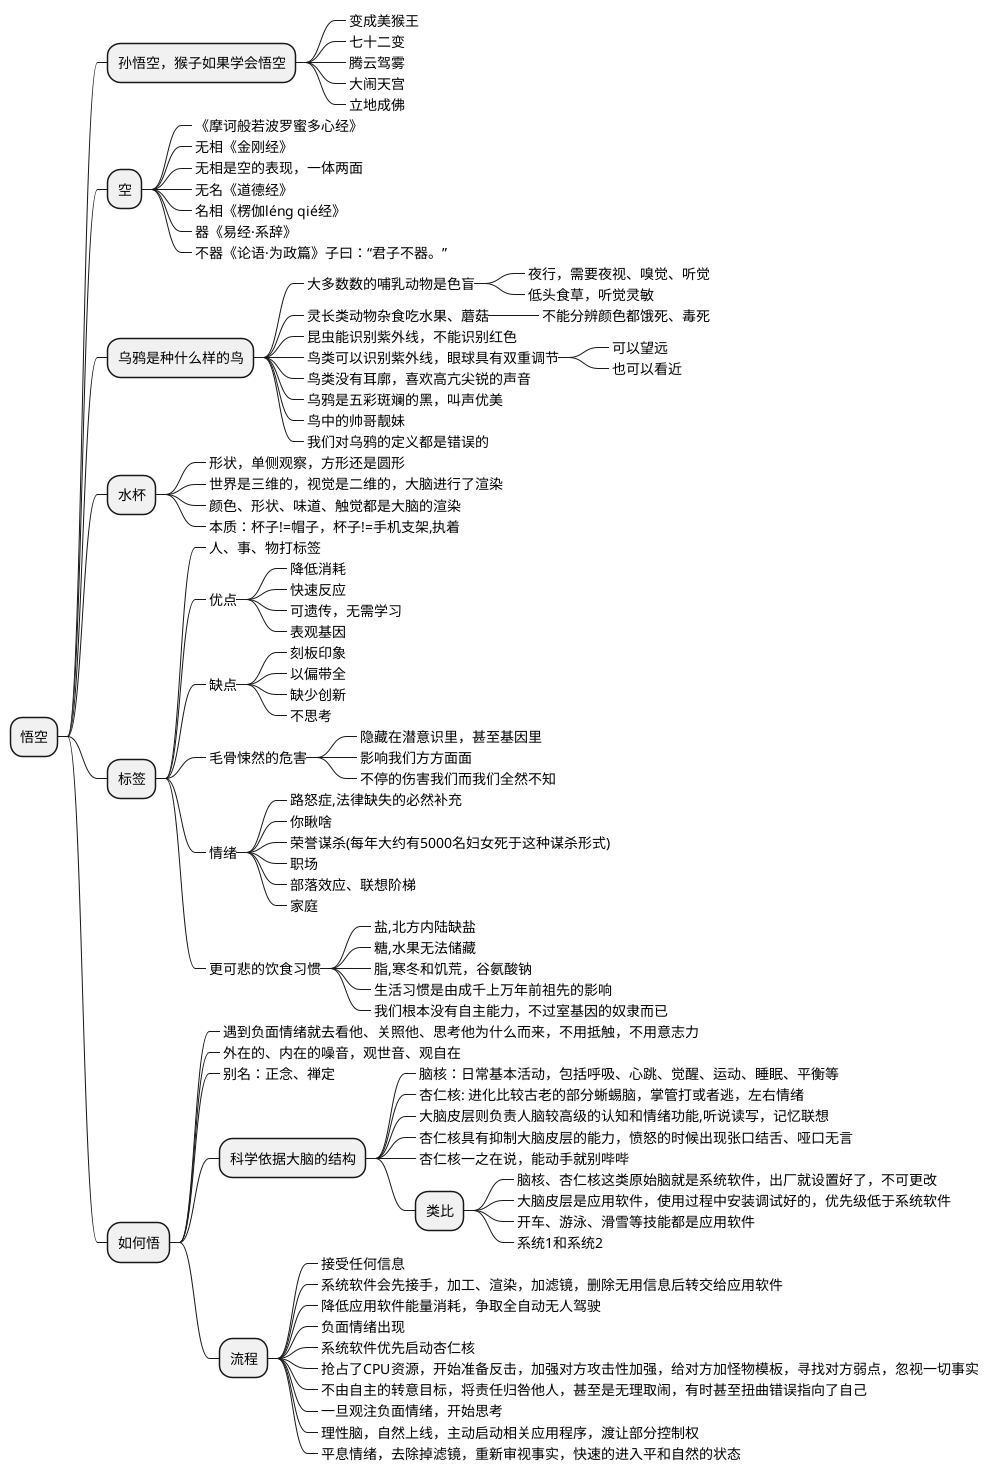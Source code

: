 @startmindmap 悟空
* 悟空
	* 孙悟空，猴子如果学会悟空
		*_ 变成美猴王
		*_ 七十二变
		*_ 腾云驾雾
		*_ 大闹天宫
		*_ 立地成佛
	* 空
		*_ 《摩诃般若波罗蜜多心经》
		*_ 无相《金刚经》
		*_ 无相是空的表现，一体两面
		*_ 无名《道德经》
		*_ 名相《楞伽léng qié经》
		*_ 器《易经·系辞》
		*_ 不器《论语·为政篇》子曰：“君子不器。”
	* 乌鸦是种什么样的鸟
		*_ 大多数数的哺乳动物是色盲
			*_ 夜行，需要夜视、嗅觉、听觉
			*_ 低头食草，听觉灵敏
		*_ 灵长类动物杂食吃水果、蘑菇
			*_ 不能分辨颜色都饿死、毒死
		*_ 昆虫能识别紫外线，不能识别红色
		*_ 鸟类可以识别紫外线，眼球具有双重调节
			*_ 可以望远
			*_ 也可以看近
		*_ 鸟类没有耳廓，喜欢高亢尖锐的声音
		*_ 乌鸦是五彩斑斓的黑，叫声优美
		*_ 鸟中的帅哥靓妹
		*_ 我们对乌鸦的定义都是错误的
	* 水杯
		*_ 形状，单侧观察，方形还是圆形
		*_ 世界是三维的，视觉是二维的，大脑进行了渲染
		*_ 颜色、形状、味道、触觉都是大脑的渲染
		*_ 本质：杯子!=帽子，杯子!=手机支架,执着
	* 标签
		*_ 人、事、物打标签
		*_ 优点
			*_ 降低消耗
			*_ 快速反应
			*_ 可遗传，无需学习
			*_ 表观基因
		*_ 缺点
			*_ 刻板印象
			*_ 以偏带全
			*_ 缺少创新
			*_ 不思考
		*_ 毛骨悚然的危害
			*_ 隐藏在潜意识里，甚至基因里
			*_ 影响我们方方面面
			*_ 不停的伤害我们而我们全然不知
		*_ 情绪
			*_ 路怒症,法律缺失的必然补充
			*_ 你瞅啥
			*_ 荣誉谋杀(每年大约有5000名妇女死于这种谋杀形式)
			*_ 职场
			*_ 部落效应、联想阶梯
			*_ 家庭
		*_ 更可悲的饮食习惯
			*_ 盐,北方内陆缺盐
			*_ 糖,水果无法储藏
			*_ 脂,寒冬和饥荒，谷氨酸钠
			*_ 生活习惯是由成千上万年前祖先的影响
			*_ 我们根本没有自主能力，不过室基因的奴隶而已
	* 如何悟
		*_ 遇到负面情绪就去看他、关照他、思考他为什么而来，不用抵触，不用意志力
		*_ 外在的、内在的噪音，观世音、观自在
		*_ 别名：正念、禅定
		* 科学依据大脑的结构
			*_ 脑核：日常基本活动，包括呼吸、心跳、觉醒、运动、睡眠、平衡等
			*_ 杏仁核: 进化比较古老的部分蜥蜴脑，掌管打或者逃，左右情绪
			*_ 大脑皮层则负责人脑较高级的认知和情绪功能,听说读写，记忆联想
			*_ 杏仁核具有抑制大脑皮层的能力，愤怒的时候出现张口结舌、哑口无言
			*_ 杏仁核一之在说，能动手就别哔哔
			* 类比
				*_ 脑核、杏仁核这类原始脑就是系统软件，出厂就设置好了，不可更改
				*_ 大脑皮层是应用软件，使用过程中安装调试好的，优先级低于系统软件
				*_ 开车、游泳、滑雪等技能都是应用软件
				*_ 系统1和系统2
		* 流程
			*_ 接受任何信息
			*_ 系统软件会先接手，加工、渲染，加滤镜，删除无用信息后转交给应用软件
			*_ 降低应用软件能量消耗，争取全自动无人驾驶
			*_ 负面情绪出现
			*_ 系统软件优先启动杏仁核
			*_ 抢占了CPU资源，开始准备反击，加强对方攻击性加强，给对方加怪物模板，寻找对方弱点，忽视一切事实
			*_ 不由自主的转意目标，将责任归咎他人，甚至是无理取闹，有时甚至扭曲错误指向了自己
			*_ 一旦观注负面情绪，开始思考
			*_ 理性脑，自然上线，主动启动相关应用程序，渡让部分控制权
			*_ 平息情绪，去除掉滤镜，重新审视事实，快速的进入平和自然的状态
@endmindmap
